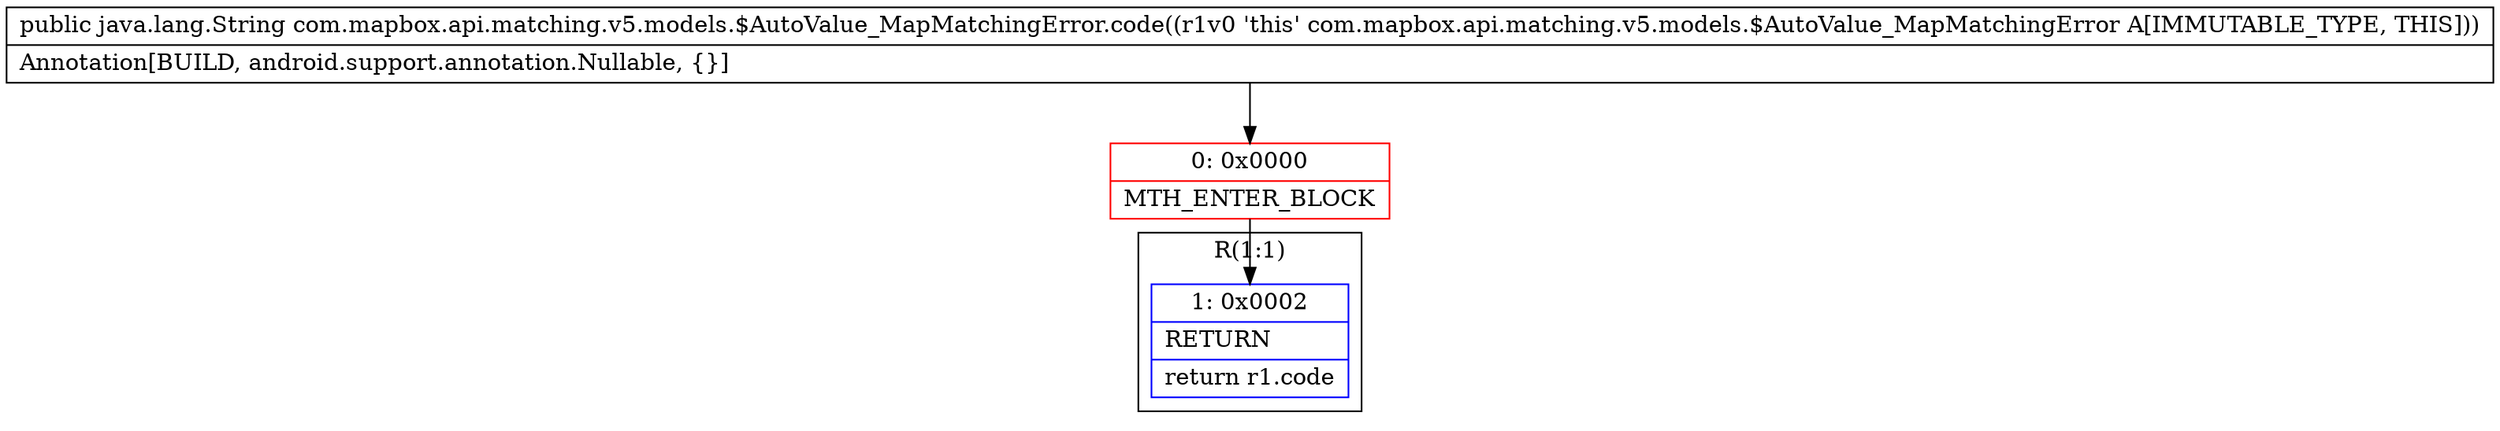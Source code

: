 digraph "CFG forcom.mapbox.api.matching.v5.models.$AutoValue_MapMatchingError.code()Ljava\/lang\/String;" {
subgraph cluster_Region_31969186 {
label = "R(1:1)";
node [shape=record,color=blue];
Node_1 [shape=record,label="{1\:\ 0x0002|RETURN\l|return r1.code\l}"];
}
Node_0 [shape=record,color=red,label="{0\:\ 0x0000|MTH_ENTER_BLOCK\l}"];
MethodNode[shape=record,label="{public java.lang.String com.mapbox.api.matching.v5.models.$AutoValue_MapMatchingError.code((r1v0 'this' com.mapbox.api.matching.v5.models.$AutoValue_MapMatchingError A[IMMUTABLE_TYPE, THIS]))  | Annotation[BUILD, android.support.annotation.Nullable, \{\}]\l}"];
MethodNode -> Node_0;
Node_0 -> Node_1;
}

